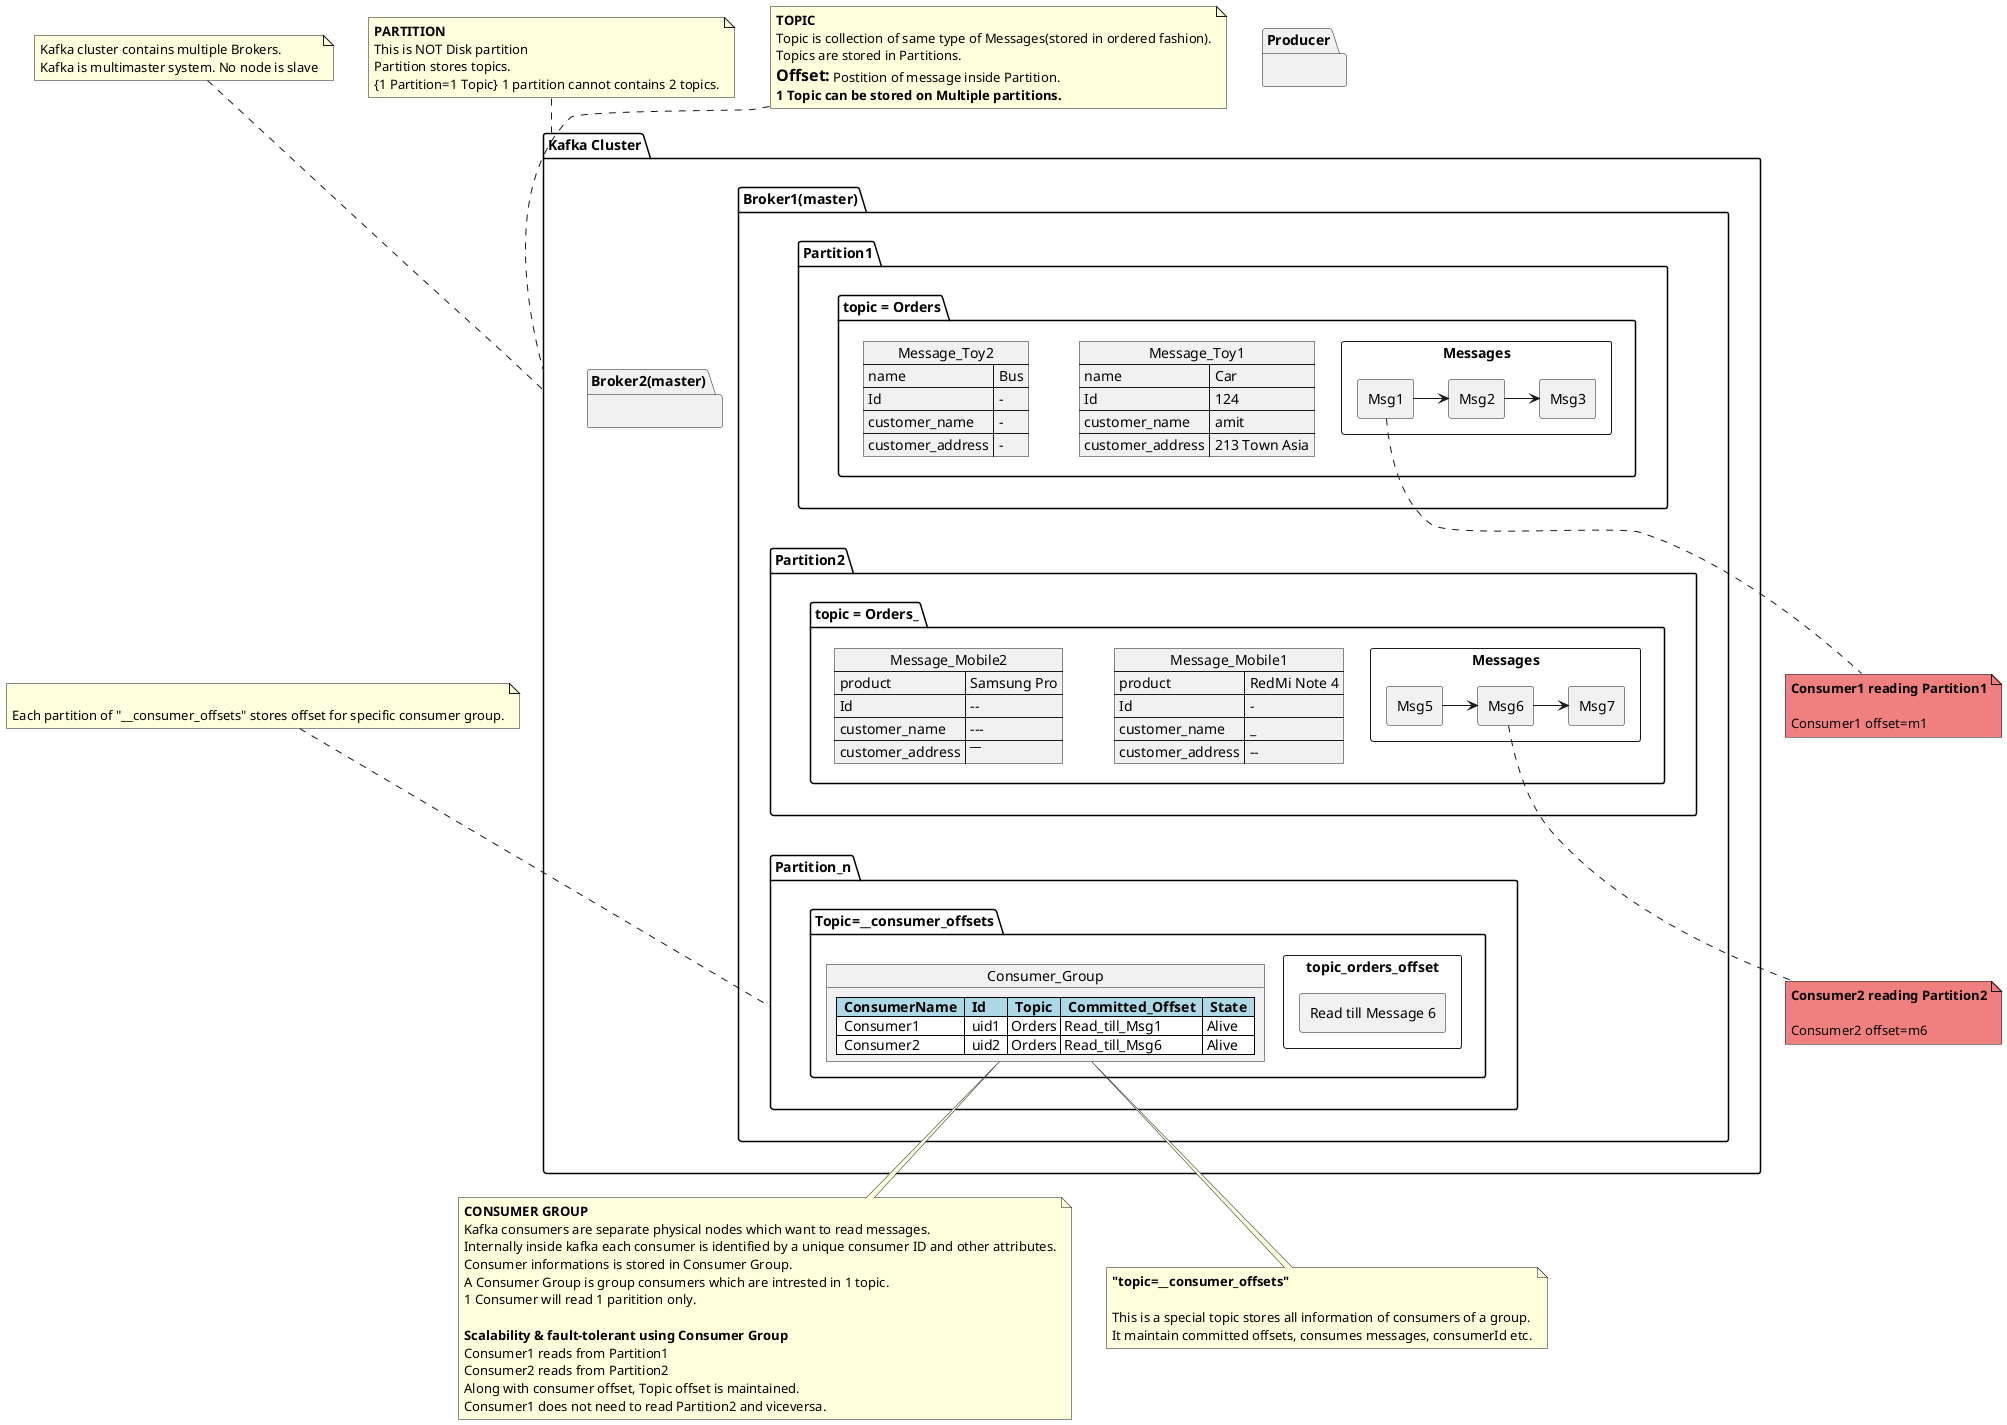 @startuml kafka
allowmixing
package "Producer" as pro {
}

package "Kafka Cluster" as kc {
  package "Broker2(master)" as bm2{ }
  package "Broker1(master)"{
    package Partition1 as p1 {
      package "topic = Orders"{
        json Message_Toy1 {
            "name":"Car",
            "Id":"124",
            "customer_name": "amit",
            "customer_address": "213 Town Asia"
        }
        json Message_Toy2 {
            "name":"Bus",
            "Id":"-",
            "customer_name": "-",
            "customer_address": "-"
        }
        rectangle "Messages"{
          rectangle "Msg1" as m1
          rectangle "Msg2" as m2
          m1 -> m2
          rectangle "Msg3" as m3
          m2 -> m3
        }
      }
    }
    package Partition2 as p2{
      package "topic = Orders_" as to1{
        json Message_Mobile1 {
            "product":"RedMi Note 4",
            "Id":"-",
            "customer_name": "_",
            "customer_address": "--"
        } 
        json Message_Mobile2 {
            "product":"Samsung Pro",
            "Id":"--",
            "customer_name": "---",
            "customer_address": "----"
        }
        rectangle "Messages"{
          rectangle "Msg5" as m5
          rectangle "Msg6" as m6
          m5 -> m6
          rectangle "Msg7" as m7
          m6 -> m7
        }
      }
    }
    package Partition_n as pn{
      package "Topic=__consumer_offsets" as conf{
        object Consumer_Group {
          <#lightblue,#black>|=  ConsumerName  |=  Id  |=  Topic |=  Committed_Offset  |=  State  |
          <#white>|  Consumer1  |  uid1  | Orders | Read_till_Msg1 | Alive |
          <#white>|  Consumer2  |  uid2  | Orders | Read_till_Msg6 | Alive |
        }
        rectangle "topic_orders_offset"{
          rectangle "Read till Message 6"
        }
      }
    }
  }
}
note bottom of Consumer_Group
<b>CONSUMER GROUP
Kafka consumers are separate physical nodes which want to read messages.
Internally inside kafka each consumer is identified by a unique consumer ID and other attributes.
Consumer informations is stored in Consumer Group.
A Consumer Group is group consumers which are intrested in 1 topic.
1 Consumer will read 1 paritition only.

<b>Scalability & fault-tolerant using Consumer Group
Consumer1 reads from Partition1
Consumer2 reads from Partition2
Along with consumer offset, Topic offset is maintained.
Consumer1 does not need to read Partition2 and viceversa.
end note

note bottom of Consumer_Group
<b>"topic=__consumer_offsets"

This is a special topic stores all information of consumers of a group.
It maintain committed offsets, consumes messages, consumerId etc.
end note

note top of kc
Kafka cluster contains multiple Brokers.
Kafka is multimaster system. No node is slave
end note

note top of kc
<b>PARTITION
This is NOT Disk partition
Partition stores topics.
{1 Partition=1 Topic} 1 partition cannot contains 2 topics.
end note

note top of kc
<b>TOPIC
Topic is collection of same type of Messages(stored in ordered fashion).
Topics are stored in Partitions.
<size:16><b>Offset:</size> Postition of message inside Partition.
<b>1 Topic can be stored on Multiple partitions.
end note

note top of pn

Each partition of "__consumer_offsets" stores offset for specific consumer group.
end note

note bottom of m1 #LightCoral
<b>Consumer1 reading Partition1

Consumer1 offset=m1
end note

note bottom of m6 #LightCoral
<b>Consumer2 reading Partition2

Consumer2 offset=m6
end note

/'For Top to down layout of packages'/
p1 -[hidden]-> p2
p2 -[hidden]-> pn

@enduml

